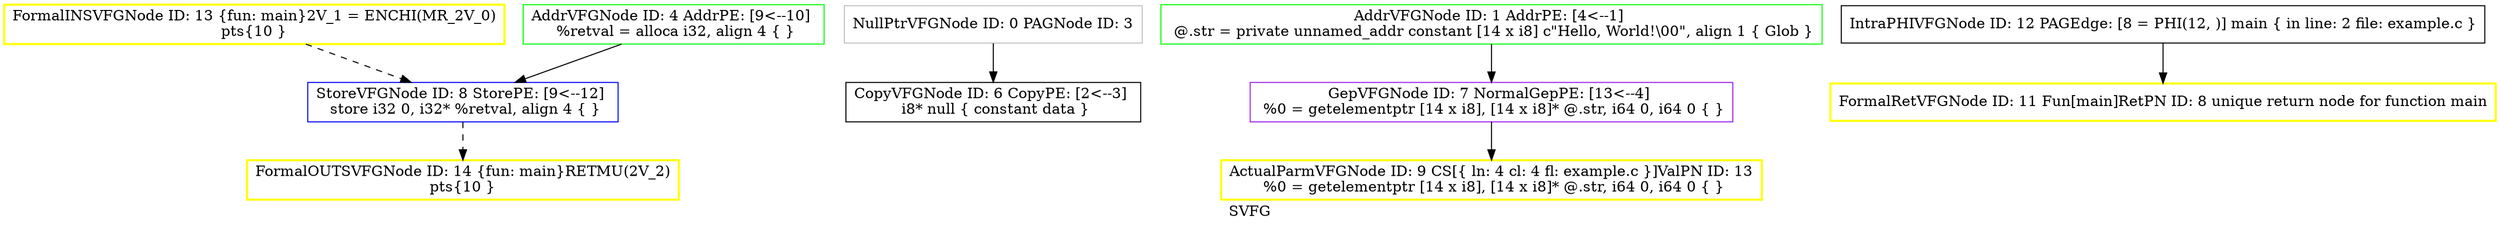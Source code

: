 digraph "SVFG" {
	label="SVFG";

	Node0x55a635c5c5f0 [shape=record,color=yellow,penwidth=2,label="{FormalOUTSVFGNode ID: 14 \{fun: main\}RETMU(2V_2)\npts\{10 \}\n}"];
	Node0x55a635c5ce70 [shape=record,color=yellow,penwidth=2,label="{FormalINSVFGNode ID: 13 \{fun: main\}2V_1 = ENCHI(MR_2V_0)\npts\{10 \}\n}"];
	Node0x55a635c5ce70 -> Node0x55a635c9fc70[style=dashed];
	Node0x55a635c94960 [shape=record,color=grey,label="{NullPtrVFGNode ID: 0 PAGNode ID: 3\n}"];
	Node0x55a635c94960 -> Node0x55a635c9f9b0[style=solid];
	Node0x55a635c94310 [shape=record,color=green,label="{AddrVFGNode ID: 1 AddrPE: [4\<--1]  \n @.str = private unnamed_addr constant [14 x i8] c\"Hello, World!\\00\", align 1 \{ Glob  \}}"];
	Node0x55a635c94310 -> Node0x55a635c9fb10[style=solid];
	Node0x55a635c9f610 [shape=record,color=green,label="{AddrVFGNode ID: 4 AddrPE: [9\<--10]  \n   %retval = alloca i32, align 4 \{  \}}"];
	Node0x55a635c9f610 -> Node0x55a635c9fc70[style=solid];
	Node0x55a635c9f9b0 [shape=record,color=black,label="{CopyVFGNode ID: 6 CopyPE: [2\<--3]  \n i8* null \{ constant data \}}"];
	Node0x55a635c9fb10 [shape=record,color=purple,label="{GepVFGNode ID: 7 NormalGepPE: [13\<--4]  \n   %0 = getelementptr [14 x i8], [14 x i8]* @.str, i64 0, i64 0 \{  \}}"];
	Node0x55a635c9fb10 -> Node0x55a635c9fda0[style=solid];
	Node0x55a635c9fc70 [shape=record,color=blue,label="{StoreVFGNode ID: 8 StorePE: [9\<--12]  \n   store i32 0, i32* %retval, align 4 \{  \}}"];
	Node0x55a635c9fc70 -> Node0x55a635c5c5f0[style=dashed];
	Node0x55a635c9fda0 [shape=record,color=yellow,penwidth=2,label="{ActualParmVFGNode ID: 9 CS[\{ ln: 4  cl: 4  fl: example.c \}]ValPN ID: 13\n   %0 = getelementptr [14 x i8], [14 x i8]* @.str, i64 0, i64 0 \{  \}}"];
	Node0x55a635ca0110 [shape=record,color=yellow,penwidth=2,label="{FormalRetVFGNode ID: 11 Fun[main]RetPN ID: 8 unique return node for function main}"];
	Node0x55a635c949f0 [shape=record,color=black,label="{IntraPHIVFGNode ID: 12 PAGEdge: [8 = PHI(12, )]    main \{ in line: 2 file: example.c \}}"];
	Node0x55a635c949f0 -> Node0x55a635ca0110[style=solid];
}